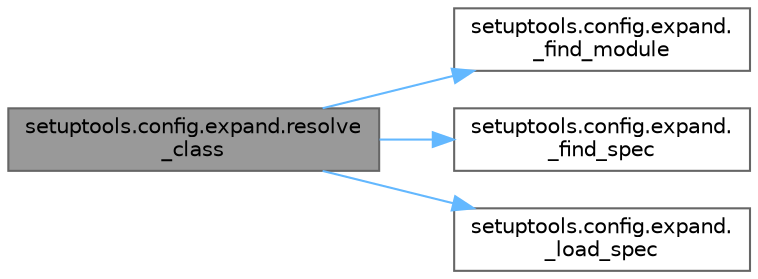 digraph "setuptools.config.expand.resolve_class"
{
 // LATEX_PDF_SIZE
  bgcolor="transparent";
  edge [fontname=Helvetica,fontsize=10,labelfontname=Helvetica,labelfontsize=10];
  node [fontname=Helvetica,fontsize=10,shape=box,height=0.2,width=0.4];
  rankdir="LR";
  Node1 [id="Node000001",label="setuptools.config.expand.resolve\l_class",height=0.2,width=0.4,color="gray40", fillcolor="grey60", style="filled", fontcolor="black",tooltip=" "];
  Node1 -> Node2 [id="edge1_Node000001_Node000002",color="steelblue1",style="solid",tooltip=" "];
  Node2 [id="Node000002",label="setuptools.config.expand.\l_find_module",height=0.2,width=0.4,color="grey40", fillcolor="white", style="filled",URL="$namespacesetuptools_1_1config_1_1expand.html#a129ff78bac2035a0032f5ceafdb3bbc3",tooltip=" "];
  Node1 -> Node3 [id="edge2_Node000001_Node000003",color="steelblue1",style="solid",tooltip=" "];
  Node3 [id="Node000003",label="setuptools.config.expand.\l_find_spec",height=0.2,width=0.4,color="grey40", fillcolor="white", style="filled",URL="$namespacesetuptools_1_1config_1_1expand.html#a848a5e97e58325056432c9af433a0b12",tooltip=" "];
  Node1 -> Node4 [id="edge3_Node000001_Node000004",color="steelblue1",style="solid",tooltip=" "];
  Node4 [id="Node000004",label="setuptools.config.expand.\l_load_spec",height=0.2,width=0.4,color="grey40", fillcolor="white", style="filled",URL="$namespacesetuptools_1_1config_1_1expand.html#a3ffb8e9c2dde3a4284edf47e79fb016b",tooltip=" "];
}
